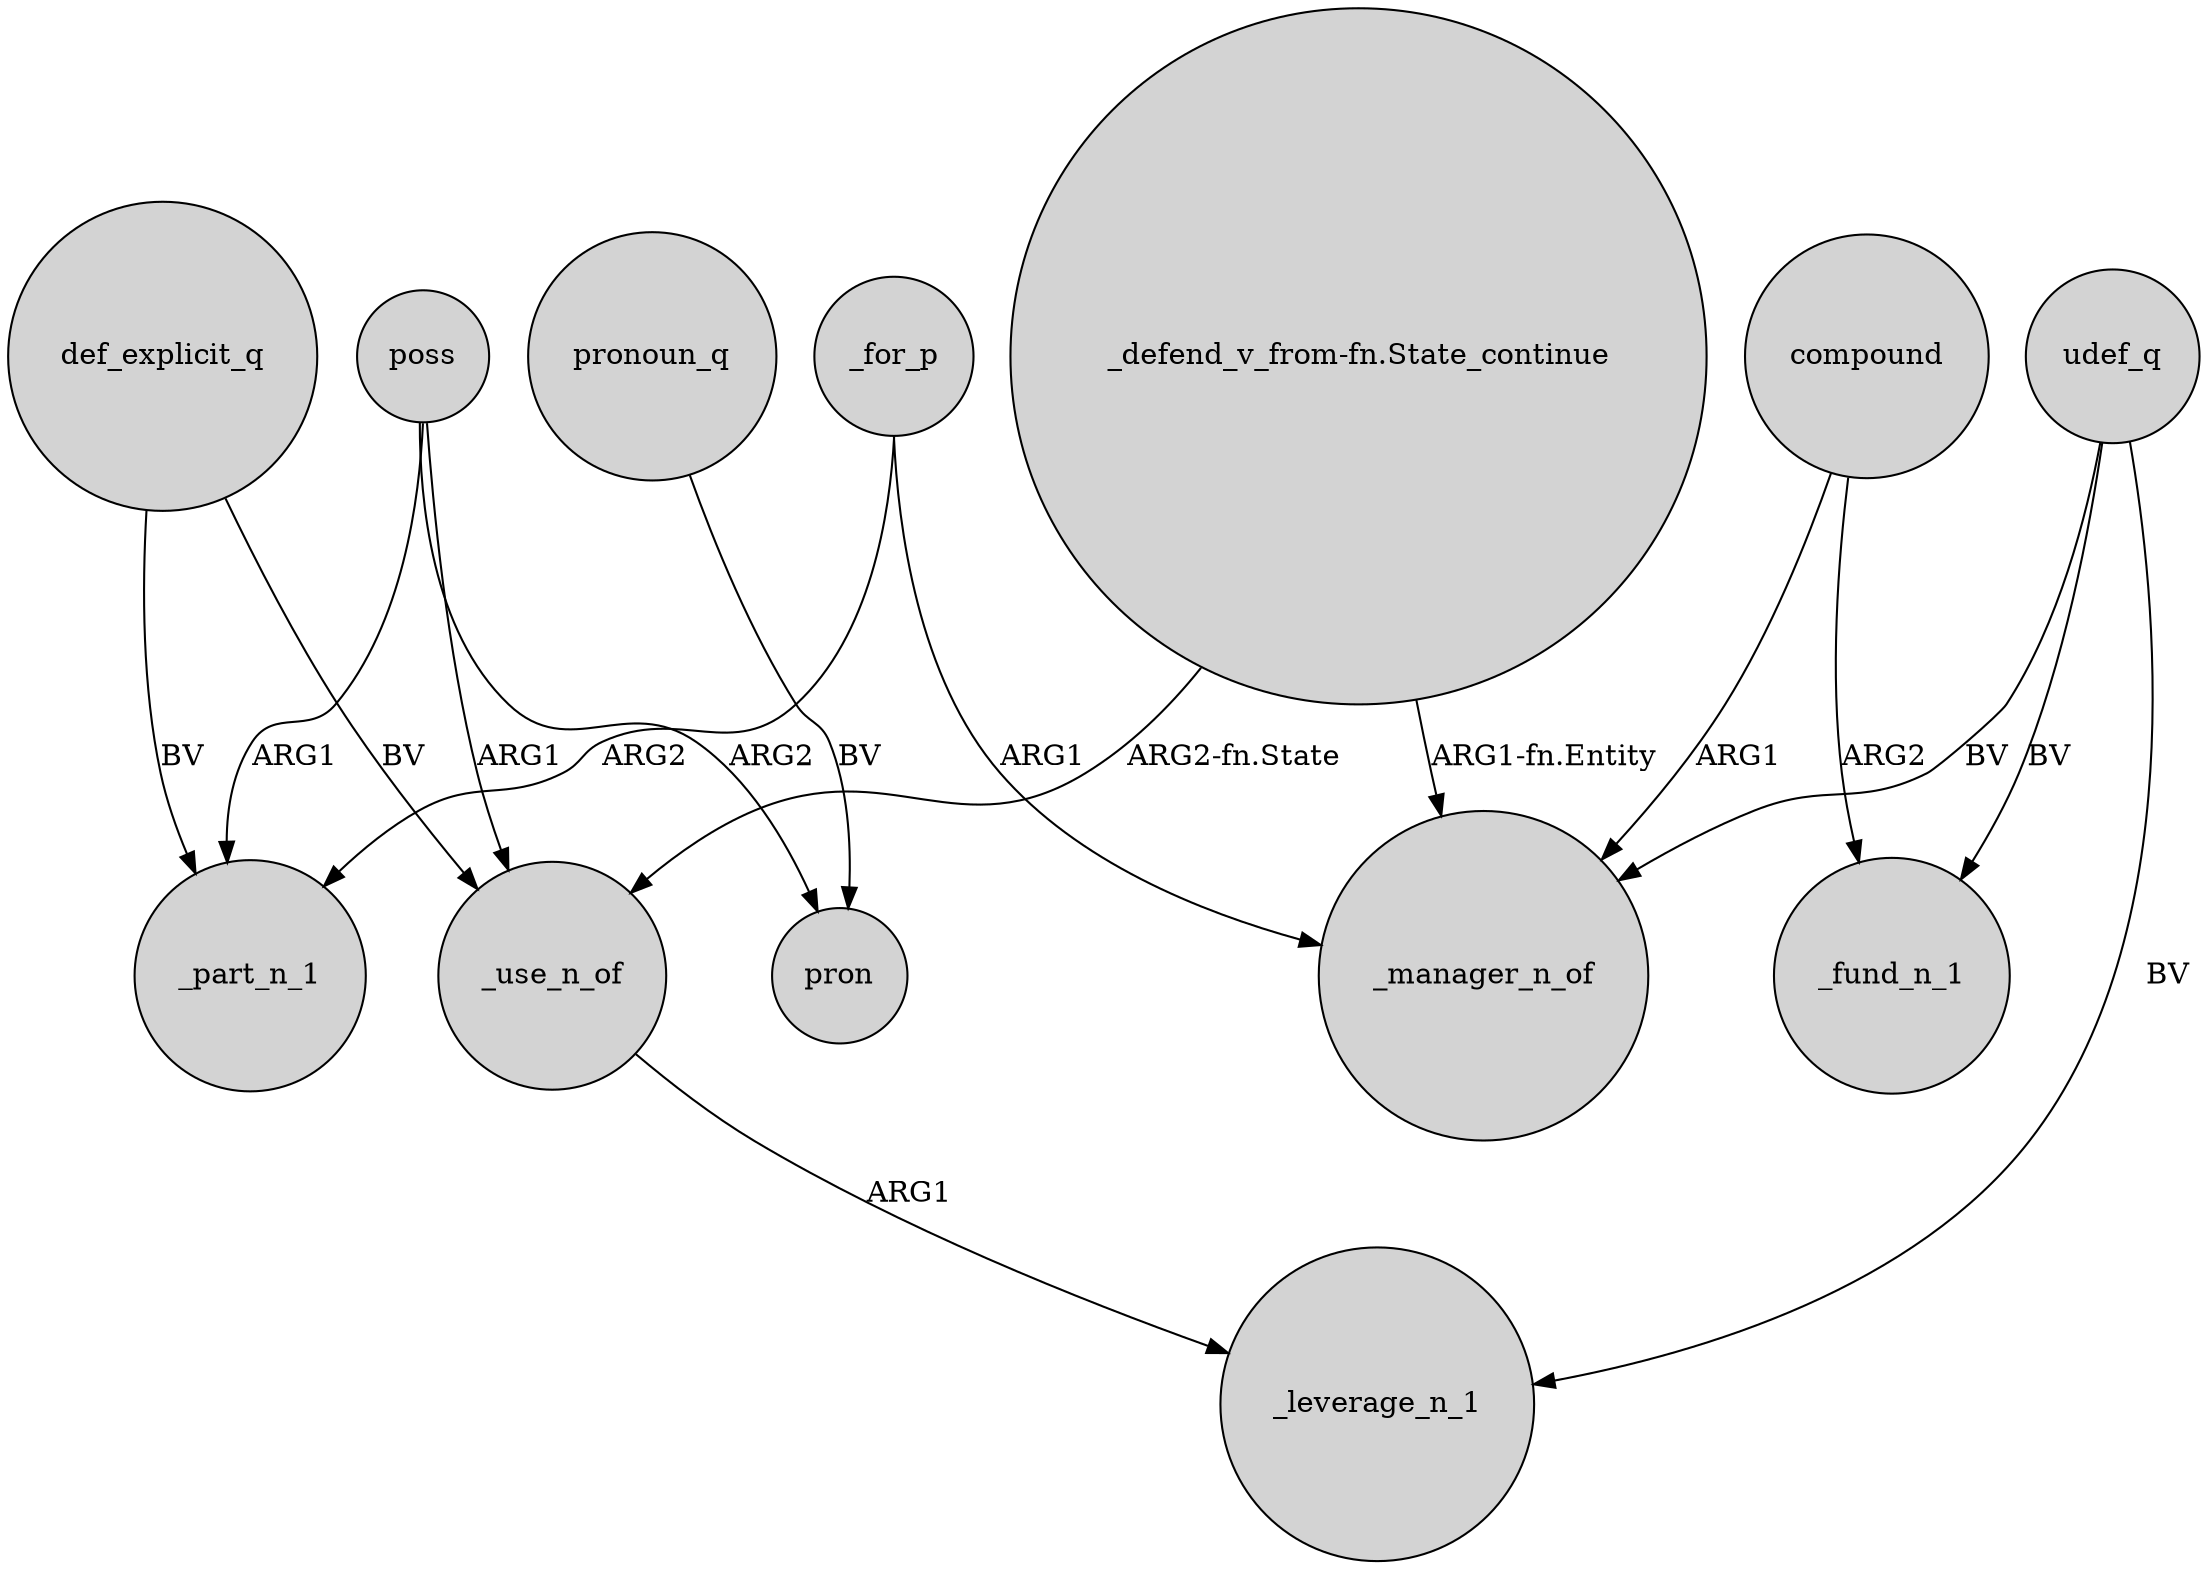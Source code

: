 digraph {
	node [shape=circle style=filled]
	def_explicit_q -> _part_n_1 [label=BV]
	compound -> _fund_n_1 [label=ARG2]
	poss -> _use_n_of [label=ARG1]
	"_defend_v_from-fn.State_continue" -> _use_n_of [label="ARG2-fn.State"]
	_for_p -> _part_n_1 [label=ARG2]
	def_explicit_q -> _use_n_of [label=BV]
	udef_q -> _leverage_n_1 [label=BV]
	udef_q -> _manager_n_of [label=BV]
	_use_n_of -> _leverage_n_1 [label=ARG1]
	_for_p -> _manager_n_of [label=ARG1]
	compound -> _manager_n_of [label=ARG1]
	udef_q -> _fund_n_1 [label=BV]
	pronoun_q -> pron [label=BV]
	"_defend_v_from-fn.State_continue" -> _manager_n_of [label="ARG1-fn.Entity"]
	poss -> pron [label=ARG2]
	poss -> _part_n_1 [label=ARG1]
}
